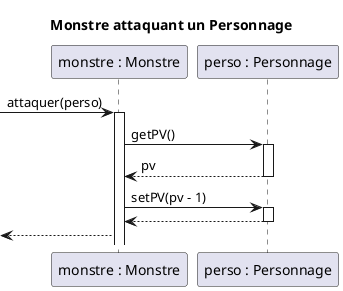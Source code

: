 @startuml
title "Monstre attaquant un Personnage"


participant "monstre : Monstre" as monst
participant "perso : Personnage" as perso

->monst:attaquer(perso)
activate monst
monst->perso:getPV()
activate perso
monst<--perso : pv
deactivate perso
monst->perso:setPV(pv - 1)
activate perso
monst<--perso
deactivate perso
<--monst
deactivate perso

@enduml